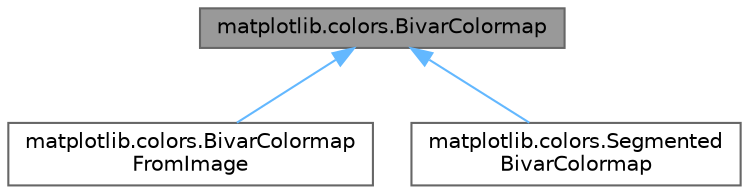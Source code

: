 digraph "matplotlib.colors.BivarColormap"
{
 // LATEX_PDF_SIZE
  bgcolor="transparent";
  edge [fontname=Helvetica,fontsize=10,labelfontname=Helvetica,labelfontsize=10];
  node [fontname=Helvetica,fontsize=10,shape=box,height=0.2,width=0.4];
  Node1 [id="Node000001",label="matplotlib.colors.BivarColormap",height=0.2,width=0.4,color="gray40", fillcolor="grey60", style="filled", fontcolor="black",tooltip=" "];
  Node1 -> Node2 [id="edge1_Node000001_Node000002",dir="back",color="steelblue1",style="solid",tooltip=" "];
  Node2 [id="Node000002",label="matplotlib.colors.BivarColormap\lFromImage",height=0.2,width=0.4,color="gray40", fillcolor="white", style="filled",URL="$d0/df6/classmatplotlib_1_1colors_1_1BivarColormapFromImage.html",tooltip=" "];
  Node1 -> Node3 [id="edge2_Node000001_Node000003",dir="back",color="steelblue1",style="solid",tooltip=" "];
  Node3 [id="Node000003",label="matplotlib.colors.Segmented\lBivarColormap",height=0.2,width=0.4,color="gray40", fillcolor="white", style="filled",URL="$de/d1b/classmatplotlib_1_1colors_1_1SegmentedBivarColormap.html",tooltip=" "];
}
